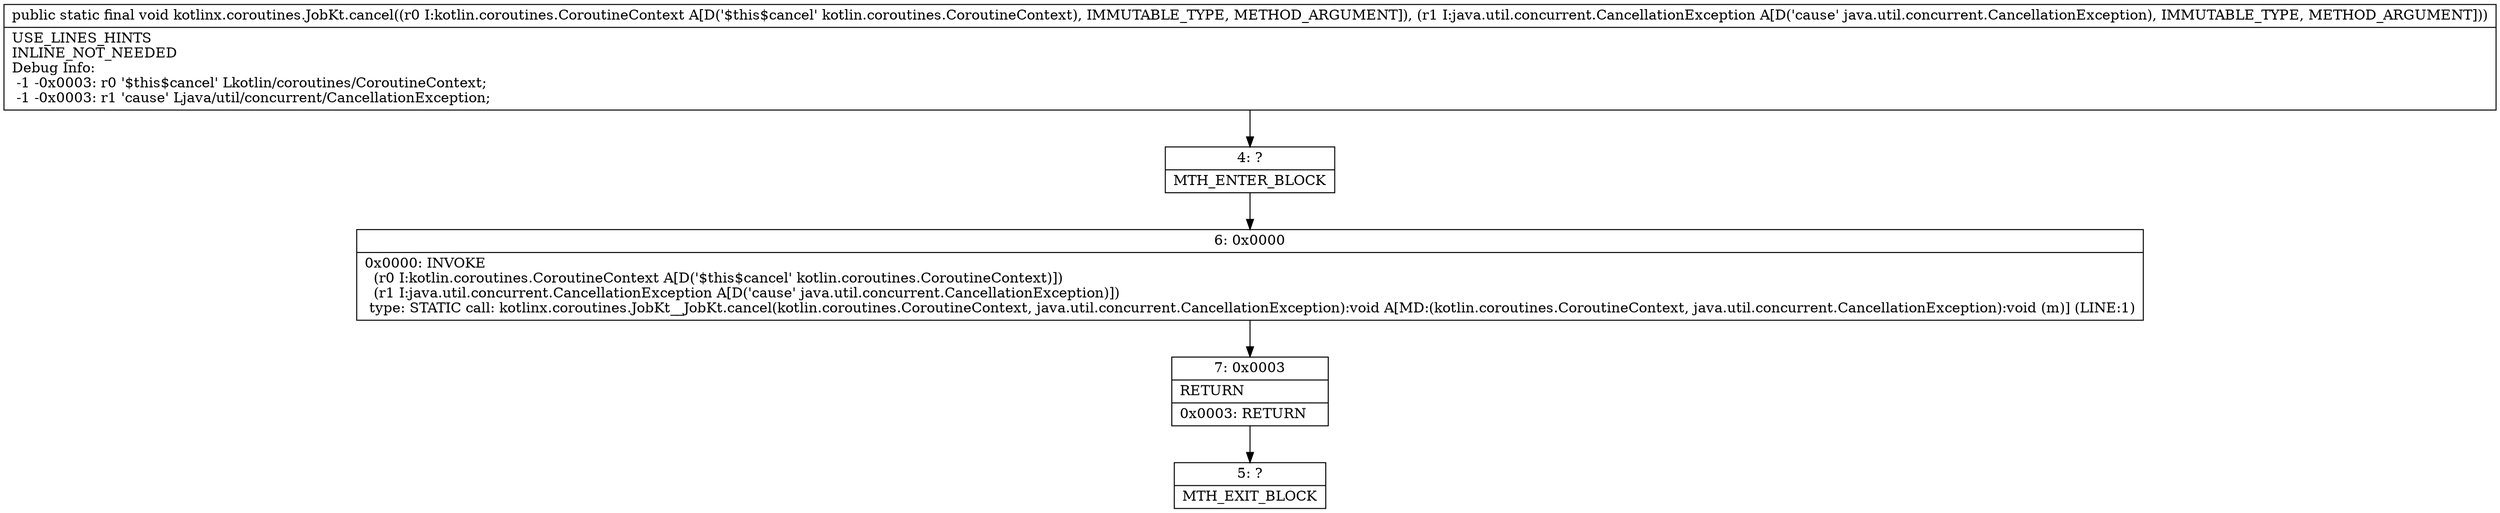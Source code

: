 digraph "CFG forkotlinx.coroutines.JobKt.cancel(Lkotlin\/coroutines\/CoroutineContext;Ljava\/util\/concurrent\/CancellationException;)V" {
Node_4 [shape=record,label="{4\:\ ?|MTH_ENTER_BLOCK\l}"];
Node_6 [shape=record,label="{6\:\ 0x0000|0x0000: INVOKE  \l  (r0 I:kotlin.coroutines.CoroutineContext A[D('$this$cancel' kotlin.coroutines.CoroutineContext)])\l  (r1 I:java.util.concurrent.CancellationException A[D('cause' java.util.concurrent.CancellationException)])\l type: STATIC call: kotlinx.coroutines.JobKt__JobKt.cancel(kotlin.coroutines.CoroutineContext, java.util.concurrent.CancellationException):void A[MD:(kotlin.coroutines.CoroutineContext, java.util.concurrent.CancellationException):void (m)] (LINE:1)\l}"];
Node_7 [shape=record,label="{7\:\ 0x0003|RETURN\l|0x0003: RETURN   \l}"];
Node_5 [shape=record,label="{5\:\ ?|MTH_EXIT_BLOCK\l}"];
MethodNode[shape=record,label="{public static final void kotlinx.coroutines.JobKt.cancel((r0 I:kotlin.coroutines.CoroutineContext A[D('$this$cancel' kotlin.coroutines.CoroutineContext), IMMUTABLE_TYPE, METHOD_ARGUMENT]), (r1 I:java.util.concurrent.CancellationException A[D('cause' java.util.concurrent.CancellationException), IMMUTABLE_TYPE, METHOD_ARGUMENT]))  | USE_LINES_HINTS\lINLINE_NOT_NEEDED\lDebug Info:\l  \-1 \-0x0003: r0 '$this$cancel' Lkotlin\/coroutines\/CoroutineContext;\l  \-1 \-0x0003: r1 'cause' Ljava\/util\/concurrent\/CancellationException;\l}"];
MethodNode -> Node_4;Node_4 -> Node_6;
Node_6 -> Node_7;
Node_7 -> Node_5;
}

